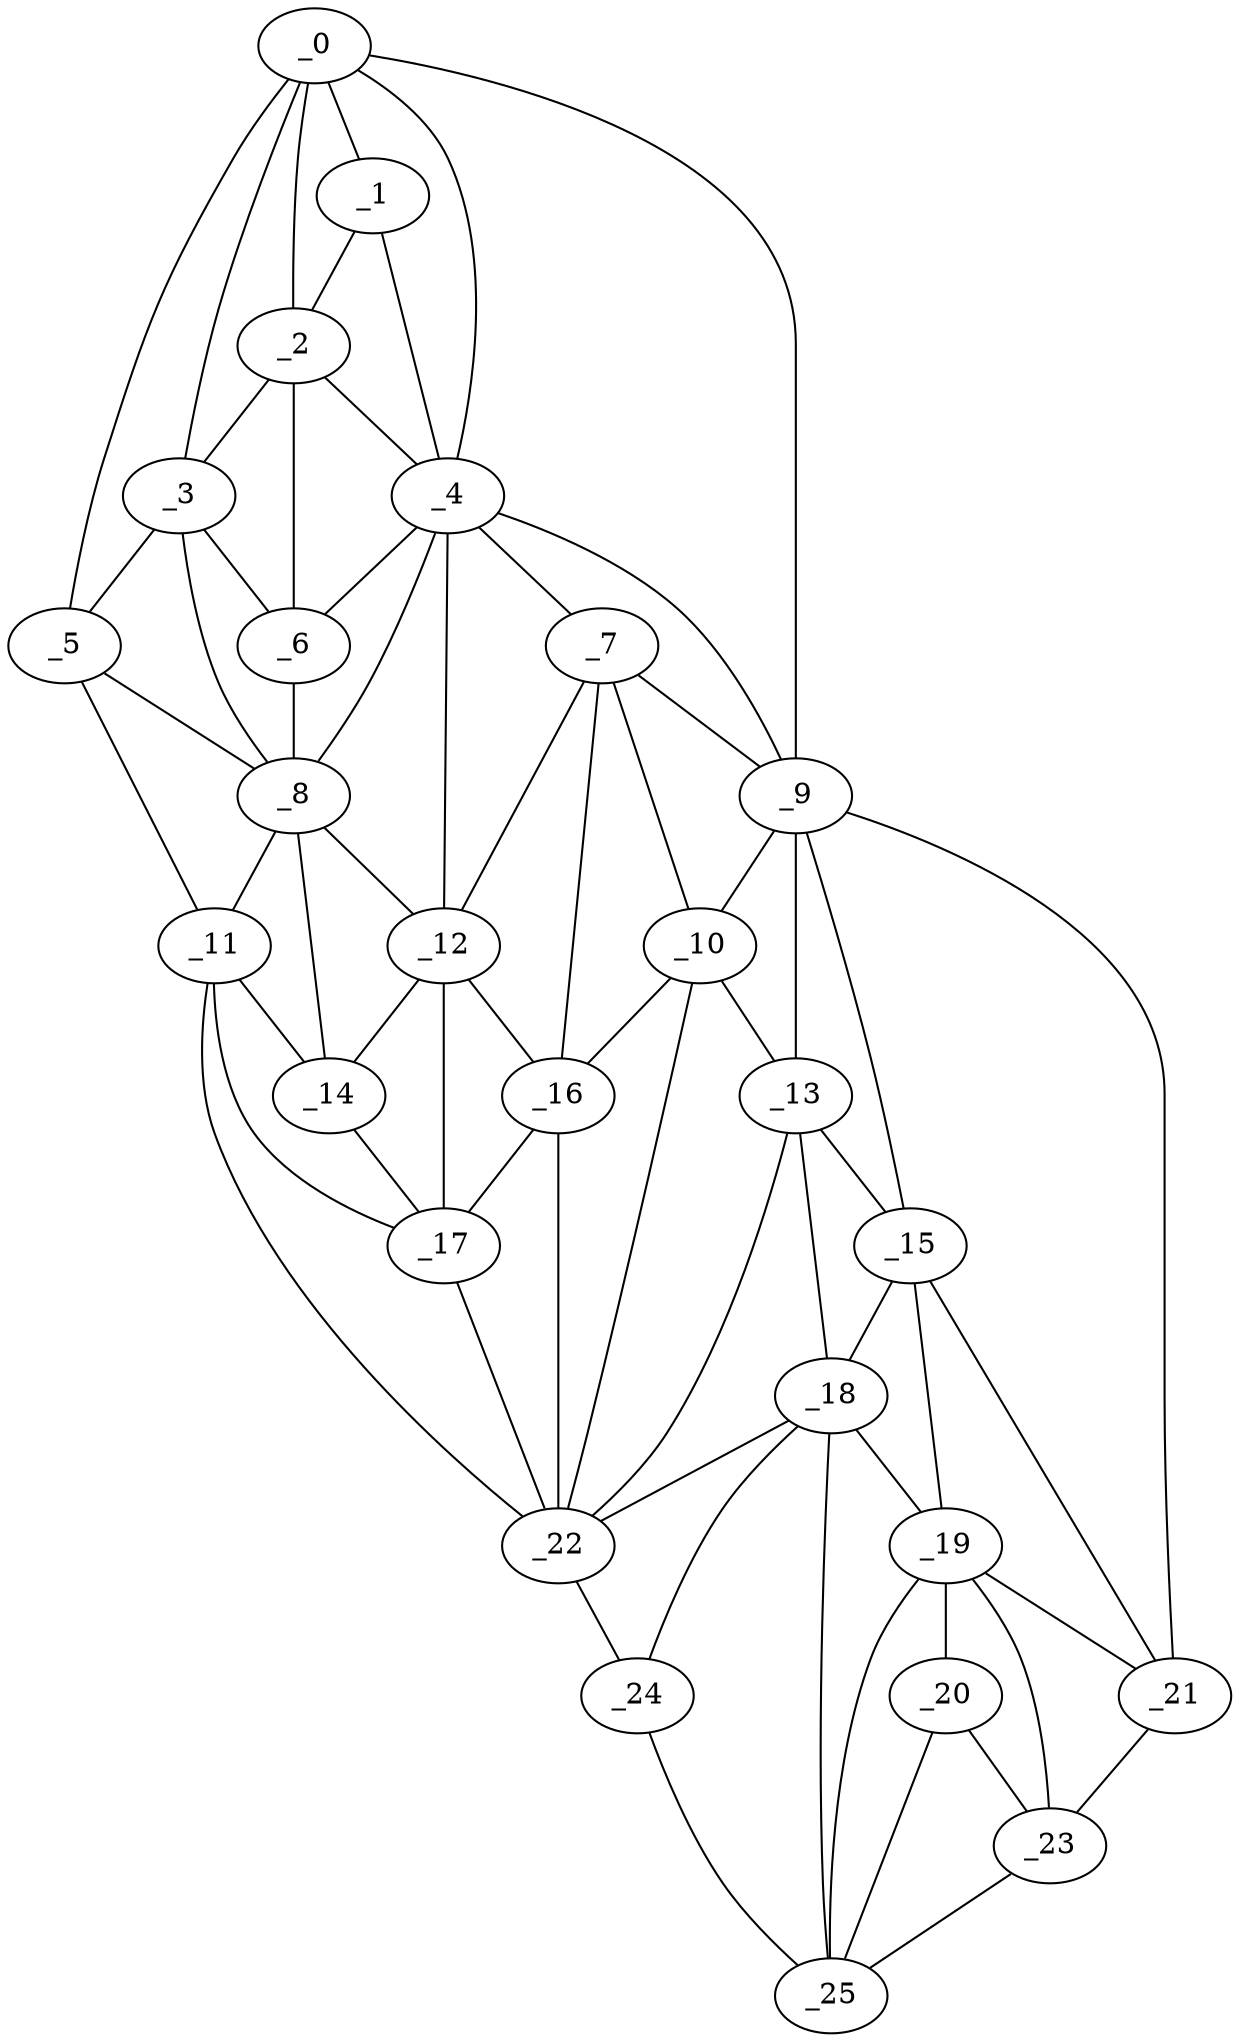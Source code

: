 graph "obj57__75.gxl" {
	_0	 [x=25,
		y=35];
	_1	 [x=32,
		y=41];
	_0 -- _1	 [valence=1];
	_2	 [x=38,
		y=34];
	_0 -- _2	 [valence=1];
	_3	 [x=40,
		y=15];
	_0 -- _3	 [valence=2];
	_4	 [x=41,
		y=55];
	_0 -- _4	 [valence=1];
	_5	 [x=44,
		y=7];
	_0 -- _5	 [valence=1];
	_9	 [x=62,
		y=123];
	_0 -- _9	 [valence=1];
	_1 -- _2	 [valence=2];
	_1 -- _4	 [valence=2];
	_2 -- _3	 [valence=2];
	_2 -- _4	 [valence=2];
	_6	 [x=45,
		y=31];
	_2 -- _6	 [valence=2];
	_3 -- _5	 [valence=1];
	_3 -- _6	 [valence=2];
	_8	 [x=62,
		y=32];
	_3 -- _8	 [valence=2];
	_4 -- _6	 [valence=2];
	_7	 [x=58,
		y=76];
	_4 -- _7	 [valence=2];
	_4 -- _8	 [valence=2];
	_4 -- _9	 [valence=1];
	_12	 [x=68,
		y=38];
	_4 -- _12	 [valence=2];
	_5 -- _8	 [valence=2];
	_11	 [x=68,
		y=5];
	_5 -- _11	 [valence=1];
	_6 -- _8	 [valence=2];
	_7 -- _9	 [valence=2];
	_10	 [x=65,
		y=87];
	_7 -- _10	 [valence=2];
	_7 -- _12	 [valence=1];
	_16	 [x=82,
		y=51];
	_7 -- _16	 [valence=2];
	_8 -- _11	 [valence=2];
	_8 -- _12	 [valence=1];
	_14	 [x=71,
		y=32];
	_8 -- _14	 [valence=2];
	_9 -- _10	 [valence=2];
	_13	 [x=70,
		y=91];
	_9 -- _13	 [valence=2];
	_15	 [x=71,
		y=120];
	_9 -- _15	 [valence=2];
	_21	 [x=100,
		y=120];
	_9 -- _21	 [valence=1];
	_10 -- _13	 [valence=2];
	_10 -- _16	 [valence=2];
	_22	 [x=101,
		y=74];
	_10 -- _22	 [valence=1];
	_11 -- _14	 [valence=1];
	_17	 [x=83,
		y=41];
	_11 -- _17	 [valence=1];
	_11 -- _22	 [valence=1];
	_12 -- _14	 [valence=2];
	_12 -- _16	 [valence=2];
	_12 -- _17	 [valence=2];
	_13 -- _15	 [valence=2];
	_18	 [x=84,
		y=97];
	_13 -- _18	 [valence=2];
	_13 -- _22	 [valence=1];
	_14 -- _17	 [valence=1];
	_15 -- _18	 [valence=2];
	_19	 [x=90,
		y=107];
	_15 -- _19	 [valence=2];
	_15 -- _21	 [valence=1];
	_16 -- _17	 [valence=1];
	_16 -- _22	 [valence=2];
	_17 -- _22	 [valence=2];
	_18 -- _19	 [valence=1];
	_18 -- _22	 [valence=2];
	_24	 [x=103,
		y=79];
	_18 -- _24	 [valence=1];
	_25	 [x=103,
		y=97];
	_18 -- _25	 [valence=2];
	_20	 [x=100,
		y=107];
	_19 -- _20	 [valence=2];
	_19 -- _21	 [valence=2];
	_23	 [x=101,
		y=114];
	_19 -- _23	 [valence=1];
	_19 -- _25	 [valence=2];
	_20 -- _23	 [valence=2];
	_20 -- _25	 [valence=1];
	_21 -- _23	 [valence=1];
	_22 -- _24	 [valence=1];
	_23 -- _25	 [valence=1];
	_24 -- _25	 [valence=1];
}
